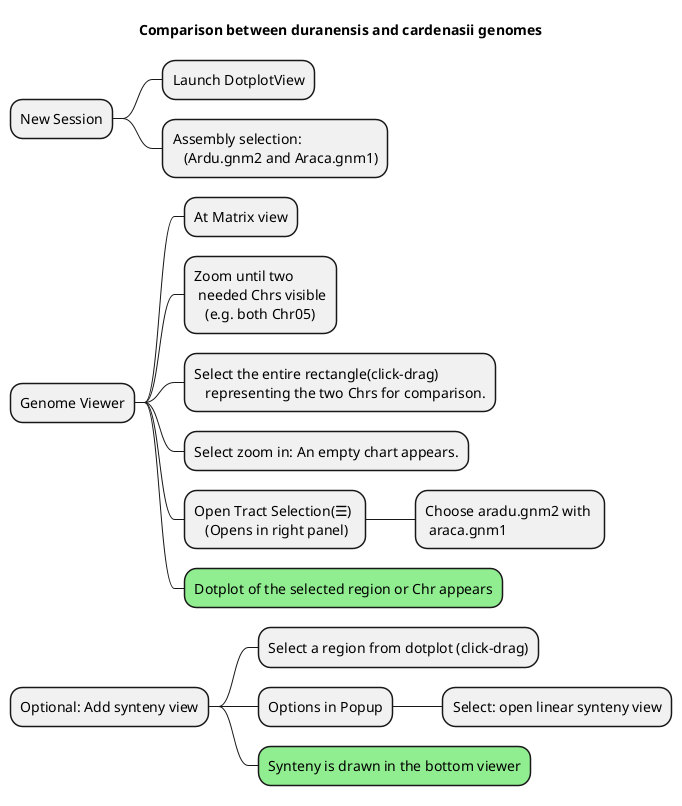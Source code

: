 ### JBrowse2: Genome structure comparison between two genomes
@startmindmap
title: **Comparison between duranensis and cardenasii genomes**
* New Session
** Launch DotplotView
** Assembly selection: \n\
   (Ardu.gnm2 and Araca.gnm1)
* Genome Viewer
** At Matrix view
** Zoom until two\n needed Chrs visible\n\
   (e.g. both Chr05)
** Select the entire rectangle(click-drag) \n\
   representing the two Chrs for comparison.
** Select zoom in: An empty chart appears.
** Open Tract Selection(&#9776;) \n\
   (Opens in right panel)
*** Choose aradu.gnm2 with \n araca.gnm1
**[#lightgreen] Dotplot of the selected region or Chr appears
* Optional: Add synteny view
** Select a region from dotplot (click-drag)
** Options in Popup
*** Select: open linear synteny view
**[#lightgreen] Synteny is drawn in the bottom viewer
@endmindmap

